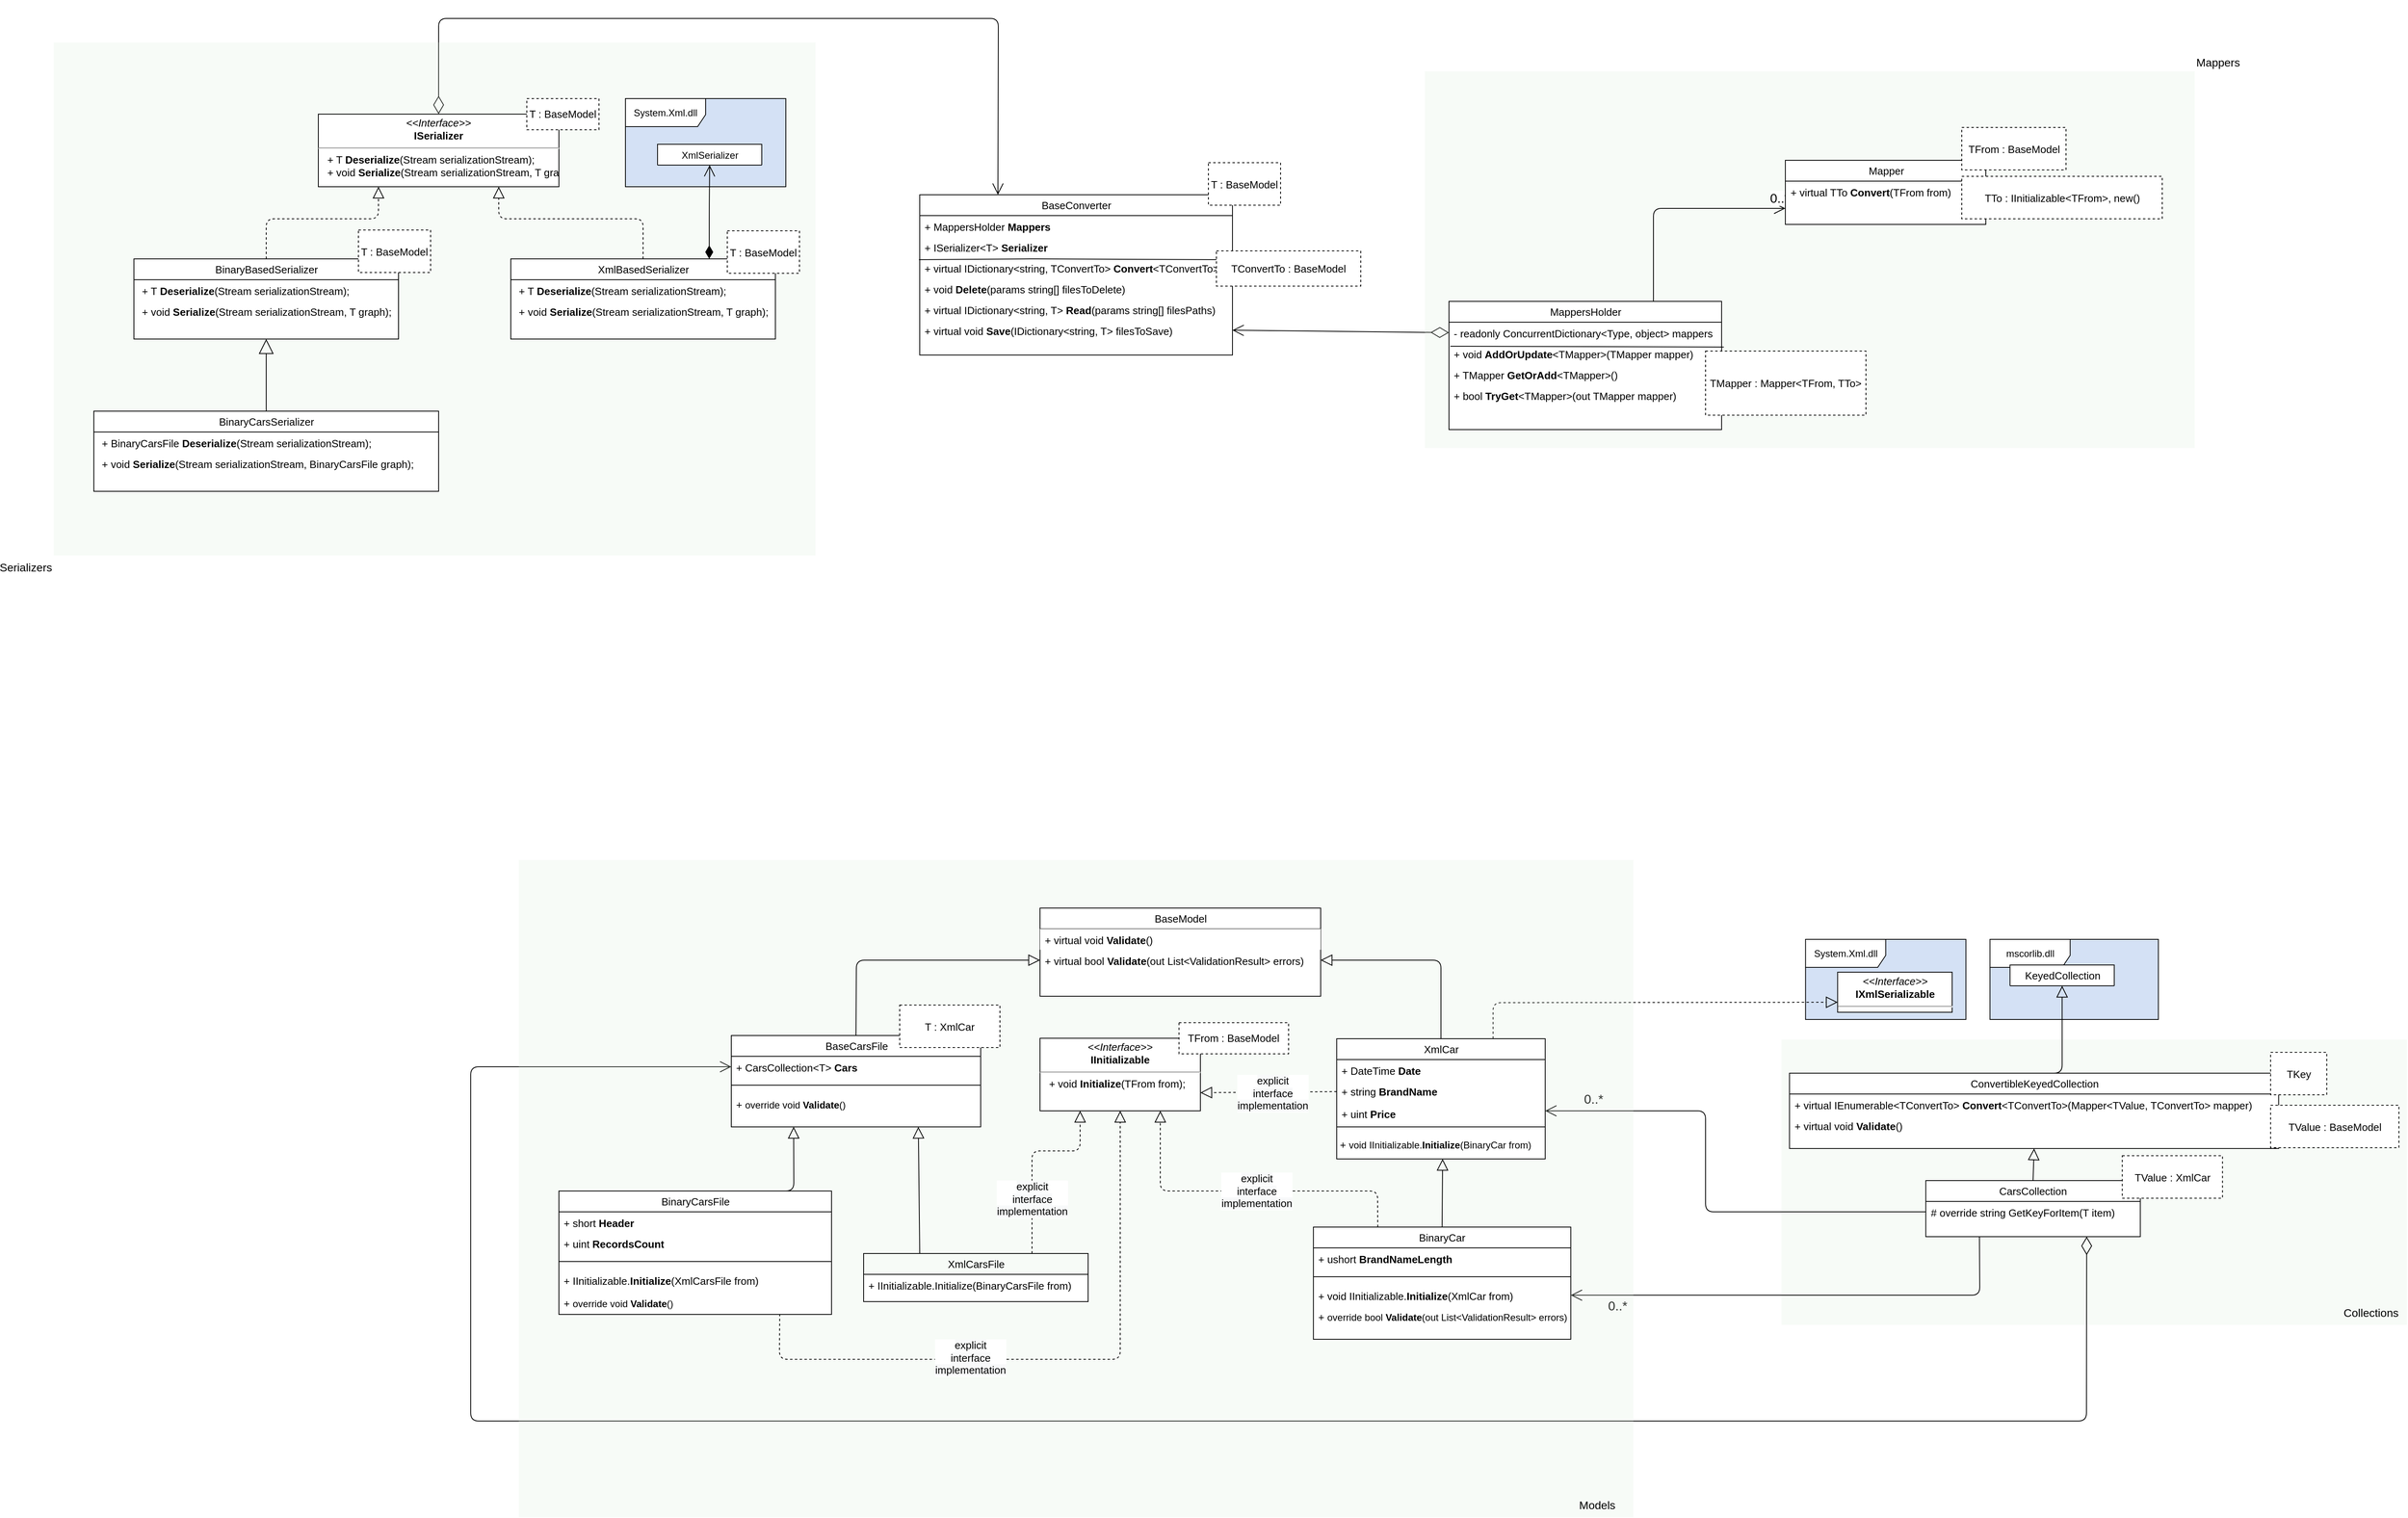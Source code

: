<mxfile version="12.8.5" type="device"><diagram name="Page-1" id="c4acf3e9-155e-7222-9cf6-157b1a14988f"><mxGraphModel dx="5137" dy="3025" grid="1" gridSize="10" guides="1" tooltips="1" connect="1" arrows="1" fold="1" page="1" pageScale="1" pageWidth="850" pageHeight="1100" background="#ffffff" math="0" shadow="0"><root><mxCell id="0"/><mxCell id="1" parent="0"/><mxCell id="DYs9RINYyq7kDYiRWBmN-145" value="Collections" style="shape=umlFrame;whiteSpace=wrap;html=1;labelBackgroundColor=none;strokeWidth=1;fillColor=none;fontSize=14;swimlaneFillColor=#D5E8D4;shadow=0;comic=0;fillOpacity=20;width=90;height=30;direction=west;strokeColor=none;" vertex="1" parent="1"><mxGeometry x="704.68" y="454" width="780" height="356" as="geometry"/></mxCell><mxCell id="DYs9RINYyq7kDYiRWBmN-4" value="" style="endArrow=open;endFill=1;endSize=12;html=1;fontSize=13;exitX=0.5;exitY=0;exitDx=0;exitDy=0;entryX=0.25;entryY=0;entryDx=0;entryDy=0;startArrow=diamondThin;startFill=0;startSize=20;targetPerimeterSpacing=0;" edge="1" parent="1" source="Gl0jB0C61ED9xTDrsrTI-14" target="Gl0jB0C61ED9xTDrsrTI-5"><mxGeometry width="160" relative="1" as="geometry"><mxPoint x="-740" y="270" as="sourcePoint"/><mxPoint x="-440" y="122" as="targetPoint"/><Array as="points"><mxPoint x="-970" y="-820"/><mxPoint x="-272" y="-820"/><mxPoint x="-272" y="-800"/></Array></mxGeometry></mxCell><mxCell id="DYs9RINYyq7kDYiRWBmN-51" value="" style="endArrow=open;endFill=1;endSize=12;html=1;fontSize=13;entryX=1;entryY=0.5;entryDx=0;entryDy=0;startArrow=diamondThin;startFill=0;startSize=20;targetPerimeterSpacing=0;exitX=0;exitY=0.5;exitDx=0;exitDy=0;" edge="1" parent="1" source="DYs9RINYyq7kDYiRWBmN-35" target="Gl0jB0C61ED9xTDrsrTI-26"><mxGeometry width="160" relative="1" as="geometry"><mxPoint x="-590" y="-120" as="sourcePoint"/><mxPoint x="-330" y="106" as="targetPoint"/><Array as="points"/></mxGeometry></mxCell><mxCell id="DYs9RINYyq7kDYiRWBmN-84" value="" style="group" vertex="1" connectable="0" parent="1"><mxGeometry x="974.68" y="470" width="500" height="136" as="geometry"/></mxCell><mxCell id="DYs9RINYyq7kDYiRWBmN-82" value="" style="group" vertex="1" connectable="0" parent="DYs9RINYyq7kDYiRWBmN-84"><mxGeometry width="500" height="136" as="geometry"/></mxCell><mxCell id="DYs9RINYyq7kDYiRWBmN-71" value="ConvertibleKeyedCollection" style="swimlane;html=1;fontStyle=0;childLayout=stackLayout;horizontal=1;startSize=26;fillColor=#ffffff;horizontalStack=0;resizeParent=1;resizeLast=0;collapsible=1;marginBottom=0;swimlaneFillColor=#ffffff;rounded=0;shadow=0;comic=0;labelBackgroundColor=none;strokeWidth=1;fontFamily=Helvetica;fontSize=13;align=center;" vertex="1" parent="DYs9RINYyq7kDYiRWBmN-82"><mxGeometry x="-260" y="26" width="610" height="94" as="geometry"/></mxCell><mxCell id="DYs9RINYyq7kDYiRWBmN-72" value="+&amp;nbsp;virtual IEnumerable&amp;lt;TConvertTo&amp;gt; &lt;b&gt;Convert&lt;/b&gt;&amp;lt;TConvertTo&amp;gt;(Mapper&amp;lt;TValue, TConvertTo&amp;gt; mapper)" style="text;html=1;strokeColor=none;fillColor=none;align=left;verticalAlign=top;spacingLeft=4;spacingRight=4;whiteSpace=wrap;overflow=hidden;rotatable=0;points=[[0,0.5],[1,0.5]];portConstraint=eastwest;fontFamily=Helvetica;fontSize=13;" vertex="1" parent="DYs9RINYyq7kDYiRWBmN-71"><mxGeometry y="26" width="610" height="26" as="geometry"/></mxCell><mxCell id="DYs9RINYyq7kDYiRWBmN-73" value="+ virtual void&amp;nbsp;&lt;b style=&quot;font-size: 13px&quot;&gt;Validate&lt;/b&gt;()" style="text;html=1;strokeColor=none;fillColor=none;align=left;verticalAlign=top;spacingLeft=4;spacingRight=4;whiteSpace=wrap;overflow=hidden;rotatable=0;points=[[0,0.5],[1,0.5]];portConstraint=eastwest;fontFamily=Helvetica;fontSize=13;" vertex="1" parent="DYs9RINYyq7kDYiRWBmN-71"><mxGeometry y="52" width="610" height="26" as="geometry"/></mxCell><mxCell id="DYs9RINYyq7kDYiRWBmN-74" value="TValue : BaseModel" style="rounded=0;whiteSpace=wrap;html=1;dashed=1;fontSize=13;" vertex="1" parent="DYs9RINYyq7kDYiRWBmN-82"><mxGeometry x="340" y="66" width="160" height="53" as="geometry"/></mxCell><mxCell id="DYs9RINYyq7kDYiRWBmN-75" value="TKey" style="rounded=0;whiteSpace=wrap;html=1;dashed=1;fontSize=13;" vertex="1" parent="DYs9RINYyq7kDYiRWBmN-82"><mxGeometry x="340" width="70" height="53" as="geometry"/></mxCell><mxCell id="DYs9RINYyq7kDYiRWBmN-90" value="" style="endArrow=block;endFill=0;endSize=12;html=1;fontSize=13;exitX=0.5;exitY=0;exitDx=0;exitDy=0;entryX=0.5;entryY=1;entryDx=0;entryDy=0;" edge="1" parent="1" source="DYs9RINYyq7kDYiRWBmN-86" target="DYs9RINYyq7kDYiRWBmN-71"><mxGeometry width="160" relative="1" as="geometry"><mxPoint x="374.68" y="798" as="sourcePoint"/><mxPoint x="714.68" y="610" as="targetPoint"/></mxGeometry></mxCell><mxCell id="DYs9RINYyq7kDYiRWBmN-137" value="" style="endArrow=open;endFill=1;endSize=12;fontSize=12;exitX=0.25;exitY=1;exitDx=0;exitDy=0;entryX=1;entryY=0.5;entryDx=0;entryDy=0;html=1;" edge="1" parent="1" source="DYs9RINYyq7kDYiRWBmN-86" target="DYs9RINYyq7kDYiRWBmN-131"><mxGeometry width="160" relative="1" as="geometry"><mxPoint x="1115" y="880" as="sourcePoint"/><mxPoint x="830" y="996" as="targetPoint"/><Array as="points"><mxPoint x="952" y="773"/></Array></mxGeometry></mxCell><mxCell id="DYs9RINYyq7kDYiRWBmN-138" value="&lt;font style=&quot;font-size: 16px&quot;&gt;0..*&lt;/font&gt;" style="text;html=1;align=center;verticalAlign=middle;resizable=0;points=[];labelBackgroundColor=#ffffff;fontSize=12;" vertex="1" connectable="0" parent="DYs9RINYyq7kDYiRWBmN-137"><mxGeometry x="0.304" y="3" relative="1" as="geometry"><mxPoint x="-145" y="10" as="offset"/></mxGeometry></mxCell><mxCell id="DYs9RINYyq7kDYiRWBmN-139" value="" style="group;fillColor=none;" vertex="1" connectable="0" parent="1"><mxGeometry x="884.68" y="599" width="370" height="103" as="geometry"/></mxCell><mxCell id="DYs9RINYyq7kDYiRWBmN-91" value="" style="group" vertex="1" connectable="0" parent="DYs9RINYyq7kDYiRWBmN-139"><mxGeometry width="370" height="103" as="geometry"/></mxCell><mxCell id="DYs9RINYyq7kDYiRWBmN-86" value="&lt;font style=&quot;font-size: 13px&quot;&gt;CarsCollection&lt;/font&gt;" style="swimlane;html=1;fontStyle=0;childLayout=stackLayout;horizontal=1;startSize=26;fillColor=#ffffff;horizontalStack=0;resizeParent=1;resizeLast=0;collapsible=1;marginBottom=0;swimlaneFillColor=#ffffff;rounded=0;shadow=0;comic=0;labelBackgroundColor=none;strokeWidth=1;fontFamily=Helvetica;fontSize=13;align=center;" vertex="1" parent="DYs9RINYyq7kDYiRWBmN-91"><mxGeometry y="31" width="267.5" height="70" as="geometry"/></mxCell><mxCell id="DYs9RINYyq7kDYiRWBmN-87" value="# override string GetKeyForItem(T item)" style="text;html=1;strokeColor=none;fillColor=none;align=left;verticalAlign=top;spacingLeft=4;spacingRight=4;whiteSpace=wrap;overflow=hidden;rotatable=0;points=[[0,0.5],[1,0.5]];portConstraint=eastwest;fontFamily=Helvetica;fontSize=13;" vertex="1" parent="DYs9RINYyq7kDYiRWBmN-86"><mxGeometry y="26" width="267.5" height="26" as="geometry"/></mxCell><mxCell id="DYs9RINYyq7kDYiRWBmN-89" value="TValue : XmlCar" style="rounded=0;whiteSpace=wrap;html=1;dashed=1;fontSize=13;" vertex="1" parent="DYs9RINYyq7kDYiRWBmN-91"><mxGeometry x="245" width="125" height="53" as="geometry"/></mxCell><mxCell id="DYs9RINYyq7kDYiRWBmN-143" value="" style="endArrow=open;endFill=1;endSize=12;fontSize=12;exitX=0;exitY=0.5;exitDx=0;exitDy=0;entryX=1;entryY=0.5;entryDx=0;entryDy=0;html=1;" edge="1" parent="1" source="DYs9RINYyq7kDYiRWBmN-87" target="DYs9RINYyq7kDYiRWBmN-118"><mxGeometry width="160" relative="1" as="geometry"><mxPoint x="914.935" y="636" as="sourcePoint"/><mxPoint x="640.0" y="671" as="targetPoint"/><Array as="points"><mxPoint x="610" y="669"/><mxPoint x="610" y="543"/></Array></mxGeometry></mxCell><mxCell id="DYs9RINYyq7kDYiRWBmN-144" value="&lt;font style=&quot;font-size: 16px&quot;&gt;0..*&lt;/font&gt;" style="text;html=1;align=center;verticalAlign=middle;resizable=0;points=[];labelBackgroundColor=#ffffff;fontSize=12;" vertex="1" connectable="0" parent="DYs9RINYyq7kDYiRWBmN-143"><mxGeometry x="0.304" y="3" relative="1" as="geometry"><mxPoint x="-137" y="-24.01" as="offset"/></mxGeometry></mxCell><mxCell id="DYs9RINYyq7kDYiRWBmN-101" value="" style="group" vertex="1" connectable="0" parent="1"><mxGeometry x="734.68" y="319" width="200" height="110" as="geometry"/></mxCell><mxCell id="DYs9RINYyq7kDYiRWBmN-96" value="System.Xml.dll" style="shape=umlFrame;whiteSpace=wrap;html=1;fontSize=12;width=100;height=35;labelBackgroundColor=#ffffff;swimlaneFillColor=#D4E1F5;" vertex="1" parent="DYs9RINYyq7kDYiRWBmN-101"><mxGeometry y="10" width="200" height="100" as="geometry"/></mxCell><mxCell id="DYs9RINYyq7kDYiRWBmN-98" value="&lt;p style=&quot;margin: 4px 0px 0px ; text-align: center&quot;&gt;&lt;i style=&quot;font-size: 13px&quot;&gt;&amp;lt;&amp;lt;Interface&amp;gt;&amp;gt;&lt;/i&gt;&lt;br style=&quot;font-size: 13px&quot;&gt;&lt;b&gt;IXmlSerializable&lt;/b&gt;&lt;br&gt;&lt;/p&gt;&lt;hr style=&quot;font-size: 13px&quot;&gt;&lt;p style=&quot;margin: 0px 0px 0px 4px ; font-size: 13px&quot;&gt;&lt;/p&gt;&lt;p style=&quot;margin: 0px 0px 0px 4px&quot;&gt;&amp;nbsp;&amp;nbsp;&lt;/p&gt;" style="verticalAlign=top;align=left;overflow=fill;fontSize=13;fontFamily=Helvetica;html=1;rounded=0;shadow=0;comic=0;labelBackgroundColor=none;strokeWidth=1" vertex="1" parent="DYs9RINYyq7kDYiRWBmN-101"><mxGeometry x="39.995" y="51" width="142.857" height="50" as="geometry"/></mxCell><mxCell id="DYs9RINYyq7kDYiRWBmN-79" value="mscorlib.dll" style="shape=umlFrame;whiteSpace=wrap;html=1;fontSize=12;width=100;height=35;labelBackgroundColor=#ffffff;swimlaneFillColor=#D4E1F5;" vertex="1" parent="1"><mxGeometry x="964.68" y="329" width="210" height="100" as="geometry"/></mxCell><mxCell id="DYs9RINYyq7kDYiRWBmN-102" value="" style="endArrow=block;dashed=1;endFill=0;endSize=12;html=1;fontSize=13;exitX=0.75;exitY=0;exitDx=0;exitDy=0;entryX=0;entryY=0.75;entryDx=0;entryDy=0;" edge="1" parent="1" source="DYs9RINYyq7kDYiRWBmN-93" target="DYs9RINYyq7kDYiRWBmN-98"><mxGeometry width="160" relative="1" as="geometry"><mxPoint x="852.5" y="730.5" as="sourcePoint"/><mxPoint x="910" y="560" as="targetPoint"/><Array as="points"><mxPoint x="345" y="408"/></Array></mxGeometry></mxCell><mxCell id="DYs9RINYyq7kDYiRWBmN-80" value="" style="endArrow=block;endFill=0;endSize=12;html=1;fontSize=13;entryX=0.5;entryY=1;entryDx=0;entryDy=0;exitX=0.25;exitY=0;exitDx=0;exitDy=0;" edge="1" parent="1" source="DYs9RINYyq7kDYiRWBmN-71" target="DYs9RINYyq7kDYiRWBmN-76"><mxGeometry width="160" relative="1" as="geometry"><mxPoint x="1094.68" y="560" as="sourcePoint"/><mxPoint x="1374.68" y="550" as="targetPoint"/><Array as="points"><mxPoint x="1054.68" y="496"/></Array></mxGeometry></mxCell><mxCell id="DYs9RINYyq7kDYiRWBmN-168" value="" style="group" vertex="1" connectable="0" parent="1"><mxGeometry x="-1450" y="-790" width="950" height="680" as="geometry"/></mxCell><mxCell id="DYs9RINYyq7kDYiRWBmN-161" value="Serializers" style="shape=umlFrame;whiteSpace=wrap;html=1;labelBackgroundColor=none;strokeWidth=1;fillColor=none;fontSize=14;swimlaneFillColor=#D5E8D4;shadow=0;comic=0;fillOpacity=20;width=90;height=30;direction=west;strokeColor=none;labelPosition=left;verticalLabelPosition=bottom;align=right;verticalAlign=top;horizontal=1;" vertex="1" parent="DYs9RINYyq7kDYiRWBmN-168"><mxGeometry width="950" height="640" as="geometry"/></mxCell><mxCell id="Gl0jB0C61ED9xTDrsrTI-20" value="" style="group;fontSize=13;" parent="DYs9RINYyq7kDYiRWBmN-168" vertex="1" connectable="0"><mxGeometry x="330" y="70" width="600" height="610" as="geometry"/></mxCell><mxCell id="Gl0jB0C61ED9xTDrsrTI-14" value="&lt;p style=&quot;margin: 4px 0px 0px; text-align: center; font-size: 13px;&quot;&gt;&lt;i style=&quot;font-size: 13px;&quot;&gt;&amp;lt;&amp;lt;Interface&amp;gt;&amp;gt;&lt;/i&gt;&lt;br style=&quot;font-size: 13px;&quot;&gt;&lt;b style=&quot;font-size: 13px;&quot;&gt;ISerializer&lt;/b&gt;&lt;/p&gt;&lt;hr style=&quot;font-size: 13px;&quot;&gt;&lt;p style=&quot;margin: 0px 0px 0px 4px; font-size: 13px;&quot;&gt;&lt;/p&gt;&lt;p style=&quot;margin: 0px 0px 0px 4px; font-size: 13px;&quot;&gt;&amp;nbsp; + T &lt;b style=&quot;font-size: 13px;&quot;&gt;Deserialize&lt;/b&gt;(Stream serializationStream);&amp;nbsp; &amp;nbsp; &amp;nbsp; &amp;nbsp;&lt;/p&gt;&lt;p style=&quot;margin: 0px 0px 0px 4px; font-size: 13px;&quot;&gt;&amp;nbsp; + void &lt;b style=&quot;font-size: 13px;&quot;&gt;Serialize&lt;/b&gt;(Stream serializationStream, T graph);&lt;/p&gt;&lt;div style=&quot;font-size: 13px;&quot;&gt;&lt;br style=&quot;font-size: 13px;&quot;&gt;&lt;/div&gt;" style="verticalAlign=top;align=left;overflow=fill;fontSize=13;fontFamily=Helvetica;html=1;rounded=0;shadow=0;comic=0;labelBackgroundColor=none;strokeWidth=1" parent="Gl0jB0C61ED9xTDrsrTI-20" vertex="1"><mxGeometry y="19.411" width="300" height="90.589" as="geometry"/></mxCell><mxCell id="Gl0jB0C61ED9xTDrsrTI-19" value="T : BaseModel" style="rounded=0;whiteSpace=wrap;html=1;dashed=1;fontSize=13;" parent="Gl0jB0C61ED9xTDrsrTI-20" vertex="1"><mxGeometry x="260" width="90" height="38.867" as="geometry"/></mxCell><mxCell id="DYs9RINYyq7kDYiRWBmN-25" value="" style="endArrow=block;dashed=1;endFill=0;endSize=12;html=1;fontSize=13;exitX=0.5;exitY=0;exitDx=0;exitDy=0;" edge="1" parent="DYs9RINYyq7kDYiRWBmN-168" source="DYs9RINYyq7kDYiRWBmN-5"><mxGeometry width="160" relative="1" as="geometry"><mxPoint x="850" y="240" as="sourcePoint"/><mxPoint x="405" y="180" as="targetPoint"/><Array as="points"><mxPoint x="265" y="220"/><mxPoint x="405" y="220"/></Array></mxGeometry></mxCell><mxCell id="DYs9RINYyq7kDYiRWBmN-26" value="" style="endArrow=block;dashed=1;endFill=0;endSize=12;html=1;fontSize=13;exitX=0.5;exitY=0;exitDx=0;exitDy=0;entryX=0.75;entryY=1;entryDx=0;entryDy=0;" edge="1" parent="DYs9RINYyq7kDYiRWBmN-168" source="DYs9RINYyq7kDYiRWBmN-19" target="Gl0jB0C61ED9xTDrsrTI-14"><mxGeometry width="160" relative="1" as="geometry"><mxPoint x="850" y="240" as="sourcePoint"/><mxPoint x="1010" y="240" as="targetPoint"/><Array as="points"><mxPoint x="735" y="220"/><mxPoint x="555" y="220"/></Array></mxGeometry></mxCell><mxCell id="DYs9RINYyq7kDYiRWBmN-31" value="" style="group" vertex="1" connectable="0" parent="DYs9RINYyq7kDYiRWBmN-168"><mxGeometry x="100" y="234" width="370" height="136" as="geometry"/></mxCell><mxCell id="DYs9RINYyq7kDYiRWBmN-5" value="BinaryBasedSerializer" style="swimlane;html=1;fontStyle=0;childLayout=stackLayout;horizontal=1;startSize=26;fillColor=#ffffff;horizontalStack=0;resizeParent=1;resizeLast=0;collapsible=1;marginBottom=0;swimlaneFillColor=#ffffff;rounded=0;shadow=0;comic=0;labelBackgroundColor=none;strokeWidth=1;fontFamily=Helvetica;fontSize=13;align=center;" vertex="1" parent="DYs9RINYyq7kDYiRWBmN-31"><mxGeometry y="36" width="330" height="100" as="geometry"/></mxCell><mxCell id="DYs9RINYyq7kDYiRWBmN-17" value="&lt;p style=&quot;white-space: nowrap ; margin: 0px 0px 0px 4px&quot;&gt;+ T&amp;nbsp;&lt;b&gt;Deserialize&lt;/b&gt;(Stream serializationStream);&amp;nbsp; &amp;nbsp; &amp;nbsp; &amp;nbsp;&lt;/p&gt;&lt;div&gt;&lt;br&gt;&lt;/div&gt;" style="text;html=1;strokeColor=none;fillColor=none;align=left;verticalAlign=top;spacingLeft=4;spacingRight=4;whiteSpace=wrap;overflow=hidden;rotatable=0;points=[[0,0.5],[1,0.5]];portConstraint=eastwest;fontSize=13;" vertex="1" parent="DYs9RINYyq7kDYiRWBmN-5"><mxGeometry y="26" width="330" height="26" as="geometry"/></mxCell><mxCell id="DYs9RINYyq7kDYiRWBmN-18" value="&lt;p style=&quot;margin: 0px 0px 0px 4px&quot;&gt;+ void&amp;nbsp;&lt;b&gt;Serialize&lt;/b&gt;(Stream serializationStream, T graph);&lt;/p&gt;&lt;div&gt;&lt;br style=&quot;white-space: nowrap&quot;&gt;&lt;/div&gt;" style="text;html=1;strokeColor=none;fillColor=none;align=left;verticalAlign=top;spacingLeft=4;spacingRight=4;whiteSpace=wrap;overflow=hidden;rotatable=0;points=[[0,0.5],[1,0.5]];portConstraint=eastwest;fontSize=13;" vertex="1" parent="DYs9RINYyq7kDYiRWBmN-5"><mxGeometry y="52" width="330" height="26" as="geometry"/></mxCell><mxCell id="DYs9RINYyq7kDYiRWBmN-30" value="T : BaseModel" style="rounded=0;whiteSpace=wrap;html=1;dashed=1;fontSize=13;" vertex="1" parent="DYs9RINYyq7kDYiRWBmN-31"><mxGeometry x="280" width="90" height="53" as="geometry"/></mxCell><mxCell id="DYs9RINYyq7kDYiRWBmN-33" value="" style="group" vertex="1" connectable="0" parent="DYs9RINYyq7kDYiRWBmN-168"><mxGeometry x="570" y="235" width="360" height="135" as="geometry"/></mxCell><mxCell id="DYs9RINYyq7kDYiRWBmN-19" value="XmlBasedSerializer" style="swimlane;html=1;fontStyle=0;childLayout=stackLayout;horizontal=1;startSize=26;fillColor=#ffffff;horizontalStack=0;resizeParent=1;resizeLast=0;collapsible=1;marginBottom=0;swimlaneFillColor=#ffffff;rounded=0;shadow=0;comic=0;labelBackgroundColor=none;strokeWidth=1;fontFamily=Helvetica;fontSize=13;align=center;" vertex="1" parent="DYs9RINYyq7kDYiRWBmN-33"><mxGeometry y="35" width="330" height="100" as="geometry"/></mxCell><mxCell id="DYs9RINYyq7kDYiRWBmN-20" value="&lt;p style=&quot;white-space: nowrap ; margin: 0px 0px 0px 4px&quot;&gt;+ T&amp;nbsp;&lt;b&gt;Deserialize&lt;/b&gt;(Stream serializationStream);&amp;nbsp; &amp;nbsp; &amp;nbsp; &amp;nbsp;&lt;/p&gt;&lt;div&gt;&lt;br&gt;&lt;/div&gt;" style="text;html=1;strokeColor=none;fillColor=none;align=left;verticalAlign=top;spacingLeft=4;spacingRight=4;whiteSpace=wrap;overflow=hidden;rotatable=0;points=[[0,0.5],[1,0.5]];portConstraint=eastwest;fontSize=13;" vertex="1" parent="DYs9RINYyq7kDYiRWBmN-19"><mxGeometry y="26" width="330" height="26" as="geometry"/></mxCell><mxCell id="DYs9RINYyq7kDYiRWBmN-21" value="&lt;p style=&quot;margin: 0px 0px 0px 4px&quot;&gt;+ void&amp;nbsp;&lt;b&gt;Serialize&lt;/b&gt;(Stream serializationStream, T graph);&lt;/p&gt;&lt;div&gt;&lt;br style=&quot;white-space: nowrap&quot;&gt;&lt;/div&gt;" style="text;html=1;strokeColor=none;fillColor=none;align=left;verticalAlign=top;spacingLeft=4;spacingRight=4;whiteSpace=wrap;overflow=hidden;rotatable=0;points=[[0,0.5],[1,0.5]];portConstraint=eastwest;fontSize=13;" vertex="1" parent="DYs9RINYyq7kDYiRWBmN-19"><mxGeometry y="52" width="330" height="26" as="geometry"/></mxCell><mxCell id="DYs9RINYyq7kDYiRWBmN-32" value="T : BaseModel" style="rounded=0;whiteSpace=wrap;html=1;dashed=1;fontSize=13;" vertex="1" parent="DYs9RINYyq7kDYiRWBmN-33"><mxGeometry x="270" width="90" height="53" as="geometry"/></mxCell><mxCell id="DYs9RINYyq7kDYiRWBmN-110" value="" style="group" vertex="1" connectable="0" parent="DYs9RINYyq7kDYiRWBmN-168"><mxGeometry x="713" y="70" width="200" height="110" as="geometry"/></mxCell><mxCell id="DYs9RINYyq7kDYiRWBmN-109" value="" style="group" vertex="1" connectable="0" parent="DYs9RINYyq7kDYiRWBmN-110"><mxGeometry width="200" height="110" as="geometry"/></mxCell><mxCell id="DYs9RINYyq7kDYiRWBmN-103" value="" style="group" vertex="1" connectable="0" parent="DYs9RINYyq7kDYiRWBmN-109"><mxGeometry width="200" height="110" as="geometry"/></mxCell><mxCell id="DYs9RINYyq7kDYiRWBmN-104" value="System.Xml.dll" style="shape=umlFrame;whiteSpace=wrap;html=1;fontSize=12;width=100;height=35;labelBackgroundColor=#ffffff;swimlaneFillColor=#D4E1F5;" vertex="1" parent="DYs9RINYyq7kDYiRWBmN-103"><mxGeometry width="200" height="110" as="geometry"/></mxCell><mxCell id="DYs9RINYyq7kDYiRWBmN-107" value="&lt;span style=&quot;font-size: 12px ; text-align: left&quot;&gt;XmlSerializer&lt;/span&gt;" style="swimlane;html=1;fontStyle=0;childLayout=stackLayout;horizontal=1;startSize=26;fillColor=#ffffff;horizontalStack=0;resizeParent=1;resizeLast=0;collapsible=1;marginBottom=0;swimlaneFillColor=#ffffff;rounded=0;shadow=0;comic=0;labelBackgroundColor=none;strokeWidth=1;fontFamily=Helvetica;fontSize=13;align=center;" vertex="1" collapsed="1" parent="DYs9RINYyq7kDYiRWBmN-103"><mxGeometry x="40" y="57" width="130" height="26" as="geometry"><mxRectangle x="1455" y="382" width="220" height="65" as="alternateBounds"/></mxGeometry></mxCell><mxCell id="DYs9RINYyq7kDYiRWBmN-108" value="" style="endArrow=open;html=1;endSize=12;startArrow=diamondThin;startSize=14;startFill=1;edgeStyle=orthogonalEdgeStyle;align=left;verticalAlign=bottom;fontSize=12;entryX=0.5;entryY=1;entryDx=0;entryDy=0;exitX=0.75;exitY=0;exitDx=0;exitDy=0;" edge="1" parent="DYs9RINYyq7kDYiRWBmN-168" source="DYs9RINYyq7kDYiRWBmN-19" target="DYs9RINYyq7kDYiRWBmN-107"><mxGeometry x="-0.144" y="-33" relative="1" as="geometry"><mxPoint x="780" y="240" as="sourcePoint"/><mxPoint x="1230" y="440" as="targetPoint"/><mxPoint x="1" as="offset"/></mxGeometry></mxCell><mxCell id="DYs9RINYyq7kDYiRWBmN-22" value="BinaryCarsSerializer" style="swimlane;html=1;fontStyle=0;childLayout=stackLayout;horizontal=1;startSize=26;fillColor=#ffffff;horizontalStack=0;resizeParent=1;resizeLast=0;collapsible=1;marginBottom=0;swimlaneFillColor=#ffffff;rounded=0;shadow=0;comic=0;labelBackgroundColor=none;strokeWidth=1;fontFamily=Helvetica;fontSize=13;align=center;" vertex="1" parent="DYs9RINYyq7kDYiRWBmN-168"><mxGeometry x="50" y="460" width="430" height="100" as="geometry"/></mxCell><mxCell id="DYs9RINYyq7kDYiRWBmN-23" value="&lt;p style=&quot;white-space: nowrap ; margin: 0px 0px 0px 4px&quot;&gt;+ BinaryCarsFile&amp;nbsp;&lt;b&gt;Deserialize&lt;/b&gt;(Stream serializationStream);&amp;nbsp; &amp;nbsp; &amp;nbsp; &amp;nbsp;&lt;/p&gt;&lt;div&gt;&lt;br&gt;&lt;/div&gt;" style="text;html=1;strokeColor=none;fillColor=none;align=left;verticalAlign=top;spacingLeft=4;spacingRight=4;whiteSpace=wrap;overflow=hidden;rotatable=0;points=[[0,0.5],[1,0.5]];portConstraint=eastwest;fontSize=13;" vertex="1" parent="DYs9RINYyq7kDYiRWBmN-22"><mxGeometry y="26" width="430" height="26" as="geometry"/></mxCell><mxCell id="DYs9RINYyq7kDYiRWBmN-24" value="&lt;p style=&quot;margin: 0px 0px 0px 4px&quot;&gt;+ void&amp;nbsp;&lt;b&gt;Serialize&lt;/b&gt;(Stream serializationStream, BinaryCarsFile graph);&lt;/p&gt;&lt;div&gt;&lt;br style=&quot;white-space: nowrap&quot;&gt;&lt;/div&gt;" style="text;html=1;strokeColor=none;fillColor=none;align=left;verticalAlign=top;spacingLeft=4;spacingRight=4;whiteSpace=wrap;overflow=hidden;rotatable=0;points=[[0,0.5],[1,0.5]];portConstraint=eastwest;fontSize=13;" vertex="1" parent="DYs9RINYyq7kDYiRWBmN-22"><mxGeometry y="52" width="430" height="26" as="geometry"/></mxCell><mxCell id="DYs9RINYyq7kDYiRWBmN-29" value="Extends" style="endArrow=block;endSize=16;endFill=0;fontSize=12;html=1;textOpacity=0;spacing=0;entryX=0.5;entryY=1;entryDx=0;entryDy=0;exitX=0.5;exitY=0;exitDx=0;exitDy=0;" edge="1" parent="DYs9RINYyq7kDYiRWBmN-168" source="DYs9RINYyq7kDYiRWBmN-22" target="DYs9RINYyq7kDYiRWBmN-5"><mxGeometry width="160" relative="1" as="geometry"><mxPoint x="850" y="240" as="sourcePoint"/><mxPoint x="1010" y="240" as="targetPoint"/></mxGeometry></mxCell><mxCell id="DYs9RINYyq7kDYiRWBmN-183" value="" style="endArrow=open;endFill=1;endSize=12;html=1;fontSize=13;startArrow=diamondThin;startFill=0;startSize=20;targetPerimeterSpacing=0;exitX=0.75;exitY=1;exitDx=0;exitDy=0;entryX=0;entryY=0.5;entryDx=0;entryDy=0;" edge="1" parent="1" source="DYs9RINYyq7kDYiRWBmN-86" target="DYs9RINYyq7kDYiRWBmN-148"><mxGeometry width="160" relative="1" as="geometry"><mxPoint x="1300" y="920" as="sourcePoint"/><mxPoint x="-315" y="475" as="targetPoint"/><Array as="points"><mxPoint x="1085" y="930"/><mxPoint x="-930" y="930"/><mxPoint x="-930" y="488"/></Array></mxGeometry></mxCell><mxCell id="DYs9RINYyq7kDYiRWBmN-184" value="" style="group" vertex="1" connectable="0" parent="1"><mxGeometry x="-370" y="-640" width="550" height="240" as="geometry"/></mxCell><mxCell id="Gl0jB0C61ED9xTDrsrTI-33" value="" style="group;fontSize=13;" parent="DYs9RINYyq7kDYiRWBmN-184" vertex="1" connectable="0"><mxGeometry width="550" height="240" as="geometry"/></mxCell><mxCell id="Gl0jB0C61ED9xTDrsrTI-32" value="" style="group;fontSize=13;" parent="Gl0jB0C61ED9xTDrsrTI-33" vertex="1" connectable="0"><mxGeometry width="550" height="240" as="geometry"/></mxCell><mxCell id="Gl0jB0C61ED9xTDrsrTI-5" value="BaseConverter&lt;br style=&quot;font-size: 13px;&quot;&gt;" style="swimlane;html=1;fontStyle=0;childLayout=stackLayout;horizontal=1;startSize=26;fillColor=none;horizontalStack=0;resizeParent=1;resizeLast=0;collapsible=1;marginBottom=0;swimlaneFillColor=#ffffff;rounded=0;shadow=0;comic=0;labelBackgroundColor=none;strokeWidth=1;fontFamily=Helvetica;fontSize=13;align=center;" parent="Gl0jB0C61ED9xTDrsrTI-32" vertex="1"><mxGeometry y="40" width="390" height="200" as="geometry"/></mxCell><mxCell id="Gl0jB0C61ED9xTDrsrTI-6" value="+ MappersHolder&amp;nbsp;&lt;b&gt;Mappers&lt;/b&gt;" style="text;html=1;strokeColor=none;fillColor=none;align=left;verticalAlign=top;spacingLeft=4;spacingRight=4;whiteSpace=wrap;overflow=hidden;rotatable=0;points=[[0,0.5],[1,0.5]];portConstraint=eastwest;fontSize=13;" parent="Gl0jB0C61ED9xTDrsrTI-5" vertex="1"><mxGeometry y="26" width="390" height="26" as="geometry"/></mxCell><mxCell id="Gl0jB0C61ED9xTDrsrTI-7" value="+ ISerializer&amp;lt;T&amp;gt;&amp;nbsp;&lt;b&gt;Serializer&lt;/b&gt;" style="text;html=1;strokeColor=none;fillColor=none;align=left;verticalAlign=top;spacingLeft=4;spacingRight=4;whiteSpace=wrap;overflow=hidden;rotatable=0;points=[[0,0.5],[1,0.5]];portConstraint=eastwest;fontSize=13;" parent="Gl0jB0C61ED9xTDrsrTI-5" vertex="1"><mxGeometry y="52" width="390" height="26" as="geometry"/></mxCell><mxCell id="Gl0jB0C61ED9xTDrsrTI-21" value="" style="endArrow=none;html=1;fontFamily=Helvetica;fontSize=13;entryX=1;entryY=1.115;entryDx=0;entryDy=0;entryPerimeter=0;" parent="Gl0jB0C61ED9xTDrsrTI-5" target="Gl0jB0C61ED9xTDrsrTI-7" edge="1"><mxGeometry width="50" height="50" relative="1" as="geometry"><mxPoint x="-1" y="81" as="sourcePoint"/><mxPoint x="260" y="60" as="targetPoint"/><Array as="points"><mxPoint x="135" y="80"/></Array></mxGeometry></mxCell><mxCell id="Gl0jB0C61ED9xTDrsrTI-23" value="+ virtual IDictionary&amp;lt;string, TConvertTo&amp;gt; &lt;b style=&quot;font-size: 13px;&quot;&gt;Convert&lt;/b&gt;&amp;lt;TConvertTo&amp;gt;" style="text;html=1;strokeColor=none;fillColor=none;align=left;verticalAlign=top;spacingLeft=4;spacingRight=4;whiteSpace=wrap;overflow=hidden;rotatable=0;points=[[0,0.5],[1,0.5]];portConstraint=eastwest;fontSize=13;" parent="Gl0jB0C61ED9xTDrsrTI-5" vertex="1"><mxGeometry y="78" width="390" height="26" as="geometry"/></mxCell><mxCell id="DYs9RINYyq7kDYiRWBmN-2" value="+ void &lt;b style=&quot;font-size: 13px;&quot;&gt;Delete&lt;/b&gt;(params string[] filesToDelete)" style="text;html=1;strokeColor=none;fillColor=none;align=left;verticalAlign=top;spacingLeft=4;spacingRight=4;whiteSpace=wrap;overflow=hidden;rotatable=0;points=[[0,0.5],[1,0.5]];portConstraint=eastwest;fontSize=13;" vertex="1" parent="Gl0jB0C61ED9xTDrsrTI-5"><mxGeometry y="104" width="390" height="26" as="geometry"/></mxCell><mxCell id="Gl0jB0C61ED9xTDrsrTI-25" value="+ virtual IDictionary&amp;lt;string, T&amp;gt; &lt;b style=&quot;font-size: 13px;&quot;&gt;Read&lt;/b&gt;(params string[] filesPaths)" style="text;html=1;strokeColor=none;fillColor=none;align=left;verticalAlign=top;spacingLeft=4;spacingRight=4;whiteSpace=wrap;overflow=hidden;rotatable=0;points=[[0,0.5],[1,0.5]];portConstraint=eastwest;fontSize=13;" parent="Gl0jB0C61ED9xTDrsrTI-5" vertex="1"><mxGeometry y="130" width="390" height="26" as="geometry"/></mxCell><mxCell id="Gl0jB0C61ED9xTDrsrTI-26" value="+ virtual void &lt;b style=&quot;font-size: 13px;&quot;&gt;Save&lt;/b&gt;(IDictionary&amp;lt;string, T&amp;gt; filesToSave)" style="text;html=1;strokeColor=none;fillColor=none;align=left;verticalAlign=top;spacingLeft=4;spacingRight=4;whiteSpace=wrap;overflow=hidden;rotatable=0;points=[[0,0.5],[1,0.5]];portConstraint=eastwest;fontSize=13;" parent="Gl0jB0C61ED9xTDrsrTI-5" vertex="1"><mxGeometry y="156" width="390" height="26" as="geometry"/></mxCell><mxCell id="Gl0jB0C61ED9xTDrsrTI-30" value="&lt;span style=&quot;text-align: left; font-size: 13px;&quot;&gt;TConvertTo&lt;/span&gt;&amp;nbsp;: BaseModel" style="rounded=0;whiteSpace=wrap;html=1;dashed=1;fontSize=13;" parent="Gl0jB0C61ED9xTDrsrTI-32" vertex="1"><mxGeometry x="370" y="110" width="180" height="44" as="geometry"/></mxCell><mxCell id="Gl0jB0C61ED9xTDrsrTI-9" value="T : BaseModel" style="rounded=0;whiteSpace=wrap;html=1;dashed=1;fontSize=13;" parent="Gl0jB0C61ED9xTDrsrTI-32" vertex="1"><mxGeometry x="360" width="90" height="53" as="geometry"/></mxCell><mxCell id="DYs9RINYyq7kDYiRWBmN-186" value="" style="group" vertex="1" connectable="0" parent="1"><mxGeometry x="260" y="-754" width="960" height="470" as="geometry"/></mxCell><mxCell id="DYs9RINYyq7kDYiRWBmN-185" value="Mappers" style="shape=umlFrame;whiteSpace=wrap;html=1;labelBackgroundColor=none;strokeWidth=1;fillColor=none;fontSize=14;swimlaneFillColor=#D5E8D4;shadow=0;comic=0;fillOpacity=20;width=90;height=30;direction=west;strokeColor=none;labelPosition=right;verticalLabelPosition=top;align=left;verticalAlign=bottom;" vertex="1" parent="DYs9RINYyq7kDYiRWBmN-186"><mxGeometry width="960" height="470" as="geometry"/></mxCell><mxCell id="DYs9RINYyq7kDYiRWBmN-55" value="" style="group" vertex="1" connectable="0" parent="DYs9RINYyq7kDYiRWBmN-186"><mxGeometry x="30" y="287" width="520" height="160" as="geometry"/></mxCell><mxCell id="DYs9RINYyq7kDYiRWBmN-34" value="MappersHolder" style="swimlane;html=1;fontStyle=0;childLayout=stackLayout;horizontal=1;startSize=26;fillColor=#ffffff;horizontalStack=0;resizeParent=1;resizeLast=0;collapsible=1;marginBottom=0;swimlaneFillColor=#ffffff;rounded=0;shadow=0;comic=0;labelBackgroundColor=none;strokeWidth=1;fontFamily=Helvetica;fontSize=13;align=center;" vertex="1" parent="DYs9RINYyq7kDYiRWBmN-55"><mxGeometry width="340" height="160" as="geometry"/></mxCell><mxCell id="DYs9RINYyq7kDYiRWBmN-35" value="-&amp;nbsp;readonly ConcurrentDictionary&amp;lt;Type, object&amp;gt; mappers" style="text;html=1;strokeColor=none;fillColor=none;align=left;verticalAlign=top;spacingLeft=4;spacingRight=4;whiteSpace=wrap;overflow=hidden;rotatable=0;points=[[0,0.5],[1,0.5]];portConstraint=eastwest;fontSize=13;" vertex="1" parent="DYs9RINYyq7kDYiRWBmN-34"><mxGeometry y="26" width="340" height="26" as="geometry"/></mxCell><mxCell id="DYs9RINYyq7kDYiRWBmN-48" value="" style="endArrow=none;html=1;fontSize=12;exitX=0.005;exitY=0.154;exitDx=0;exitDy=0;exitPerimeter=0;entryX=1.008;entryY=0.192;entryDx=0;entryDy=0;entryPerimeter=0;" edge="1" parent="DYs9RINYyq7kDYiRWBmN-34" source="DYs9RINYyq7kDYiRWBmN-44" target="DYs9RINYyq7kDYiRWBmN-44"><mxGeometry width="50" height="50" relative="1" as="geometry"><mxPoint x="50" y="78" as="sourcePoint"/><mxPoint x="100" y="28" as="targetPoint"/></mxGeometry></mxCell><mxCell id="DYs9RINYyq7kDYiRWBmN-44" value="+ void &lt;b&gt;AddOrUpdate&lt;/b&gt;&amp;lt;TMapper&amp;gt;(TMapper mapper)" style="text;html=1;strokeColor=none;fillColor=none;align=left;verticalAlign=top;spacingLeft=4;spacingRight=4;whiteSpace=wrap;overflow=hidden;rotatable=0;points=[[0,0.5],[1,0.5]];portConstraint=eastwest;fontSize=13;" vertex="1" parent="DYs9RINYyq7kDYiRWBmN-34"><mxGeometry y="52" width="340" height="26" as="geometry"/></mxCell><mxCell id="DYs9RINYyq7kDYiRWBmN-45" value="+ TMapper &lt;b&gt;GetOrAdd&lt;/b&gt;&amp;lt;TMapper&amp;gt;()" style="text;html=1;strokeColor=none;fillColor=none;align=left;verticalAlign=top;spacingLeft=4;spacingRight=4;whiteSpace=wrap;overflow=hidden;rotatable=0;points=[[0,0.5],[1,0.5]];portConstraint=eastwest;fontSize=13;" vertex="1" parent="DYs9RINYyq7kDYiRWBmN-34"><mxGeometry y="78" width="340" height="26" as="geometry"/></mxCell><mxCell id="DYs9RINYyq7kDYiRWBmN-46" value="+ bool &lt;b&gt;TryGet&lt;/b&gt;&amp;lt;TMapper&amp;gt;(out TMapper mapper)" style="text;html=1;strokeColor=none;fillColor=none;align=left;verticalAlign=top;spacingLeft=4;spacingRight=4;whiteSpace=wrap;overflow=hidden;rotatable=0;points=[[0,0.5],[1,0.5]];portConstraint=eastwest;fontSize=13;" vertex="1" parent="DYs9RINYyq7kDYiRWBmN-34"><mxGeometry y="104" width="340" height="26" as="geometry"/></mxCell><mxCell id="DYs9RINYyq7kDYiRWBmN-49" value="&lt;span style=&quot;text-align: left&quot;&gt;TMapper&lt;/span&gt;&amp;nbsp;: Mapper&amp;lt;TFrom, TTo&amp;gt;" style="rounded=0;whiteSpace=wrap;html=1;dashed=1;fontSize=13;" vertex="1" parent="DYs9RINYyq7kDYiRWBmN-55"><mxGeometry x="320" y="62" width="200" height="80" as="geometry"/></mxCell><mxCell id="DYs9RINYyq7kDYiRWBmN-61" value="" style="endArrow=open;endFill=1;endSize=12;fontSize=12;exitX=0.75;exitY=0;exitDx=0;exitDy=0;entryX=0;entryY=0.75;entryDx=0;entryDy=0;html=1;" edge="1" parent="DYs9RINYyq7kDYiRWBmN-186" source="DYs9RINYyq7kDYiRWBmN-34" target="DYs9RINYyq7kDYiRWBmN-56"><mxGeometry width="160" relative="1" as="geometry"><mxPoint x="220" y="510.41" as="sourcePoint"/><mxPoint x="380" y="510.41" as="targetPoint"/><Array as="points"><mxPoint x="285" y="171"/></Array></mxGeometry></mxCell><mxCell id="DYs9RINYyq7kDYiRWBmN-64" value="&lt;font style=&quot;font-size: 16px&quot;&gt;0..*&lt;/font&gt;" style="text;html=1;align=center;verticalAlign=middle;resizable=0;points=[];labelBackgroundColor=#ffffff;fontSize=12;" vertex="1" connectable="0" parent="DYs9RINYyq7kDYiRWBmN-61"><mxGeometry x="0.304" y="3" relative="1" as="geometry"><mxPoint x="89.82" y="-10.5" as="offset"/></mxGeometry></mxCell><mxCell id="DYs9RINYyq7kDYiRWBmN-56" value="Mapper" style="swimlane;html=1;fontStyle=0;childLayout=stackLayout;horizontal=1;startSize=26;fillColor=#ffffff;horizontalStack=0;resizeParent=1;resizeLast=0;collapsible=1;marginBottom=0;swimlaneFillColor=#ffffff;rounded=0;shadow=0;comic=0;labelBackgroundColor=none;strokeWidth=1;fontFamily=Helvetica;fontSize=13;align=center;verticalAlign=middle;" vertex="1" parent="DYs9RINYyq7kDYiRWBmN-186"><mxGeometry x="449.51" y="111" width="250" height="80" as="geometry"/></mxCell><mxCell id="DYs9RINYyq7kDYiRWBmN-57" value="+ virtual TTo &lt;b&gt;Convert&lt;/b&gt;(TFrom from)" style="text;html=1;strokeColor=none;fillColor=none;align=left;verticalAlign=top;spacingLeft=4;spacingRight=4;whiteSpace=wrap;overflow=hidden;rotatable=0;points=[[0,0.5],[1,0.5]];portConstraint=eastwest;fontFamily=Helvetica;fontSize=13;" vertex="1" parent="DYs9RINYyq7kDYiRWBmN-56"><mxGeometry y="26" width="250" height="26" as="geometry"/></mxCell><mxCell id="DYs9RINYyq7kDYiRWBmN-59" value="TFrom : BaseModel" style="rounded=0;whiteSpace=wrap;html=1;dashed=1;fontSize=13;" vertex="1" parent="DYs9RINYyq7kDYiRWBmN-186"><mxGeometry x="669.51" y="70" width="130" height="53" as="geometry"/></mxCell><mxCell id="DYs9RINYyq7kDYiRWBmN-60" value="TTo : IInitializable&amp;lt;TFrom&amp;gt;,&amp;nbsp;new()" style="rounded=0;whiteSpace=wrap;html=1;dashed=1;fontSize=13;" vertex="1" parent="DYs9RINYyq7kDYiRWBmN-186"><mxGeometry x="669.51" y="131" width="250" height="53" as="geometry"/></mxCell><mxCell id="DYs9RINYyq7kDYiRWBmN-76" value="KeyedCollection" style="swimlane;html=1;fontStyle=0;childLayout=stackLayout;horizontal=1;startSize=26;fillColor=#ffffff;horizontalStack=0;resizeParent=1;resizeLast=0;collapsible=1;marginBottom=0;swimlaneFillColor=#ffffff;rounded=0;shadow=0;comic=0;labelBackgroundColor=none;strokeWidth=1;fontFamily=Helvetica;fontSize=13;align=center;" vertex="1" collapsed="1" parent="1"><mxGeometry x="989.68" y="361" width="130" height="26" as="geometry"><mxRectangle x="1455" y="382" width="220" height="65" as="alternateBounds"/></mxGeometry></mxCell><mxCell id="DYs9RINYyq7kDYiRWBmN-189" value="" style="group" vertex="1" connectable="0" parent="1"><mxGeometry x="-870" y="230" width="1390" height="820" as="geometry"/></mxCell><mxCell id="DYs9RINYyq7kDYiRWBmN-187" value="Models" style="shape=umlFrame;whiteSpace=wrap;html=1;labelBackgroundColor=none;strokeWidth=1;fillColor=none;fontSize=14;swimlaneFillColor=#D5E8D4;shadow=0;comic=0;fillOpacity=20;width=90;height=30;direction=west;strokeColor=none;" vertex="1" parent="DYs9RINYyq7kDYiRWBmN-189"><mxGeometry width="1390" height="820" as="geometry"/></mxCell><mxCell id="DYs9RINYyq7kDYiRWBmN-99" value="" style="group" vertex="1" connectable="0" parent="DYs9RINYyq7kDYiRWBmN-189"><mxGeometry x="650" y="203" width="310" height="110" as="geometry"/></mxCell><mxCell id="DYs9RINYyq7kDYiRWBmN-69" value="" style="group" vertex="1" connectable="0" parent="DYs9RINYyq7kDYiRWBmN-99"><mxGeometry width="310" height="110" as="geometry"/></mxCell><mxCell id="DYs9RINYyq7kDYiRWBmN-65" value="" style="group;fontSize=13;" vertex="1" connectable="0" parent="DYs9RINYyq7kDYiRWBmN-69"><mxGeometry width="310" height="110" as="geometry"/></mxCell><mxCell id="DYs9RINYyq7kDYiRWBmN-66" value="&lt;p style=&quot;margin: 4px 0px 0px ; text-align: center&quot;&gt;&lt;i style=&quot;font-size: 13px&quot;&gt;&amp;lt;&amp;lt;Interface&amp;gt;&amp;gt;&lt;/i&gt;&lt;br style=&quot;font-size: 13px&quot;&gt;&lt;b&gt;IInitializable&lt;/b&gt;&lt;br&gt;&lt;/p&gt;&lt;hr style=&quot;font-size: 13px&quot;&gt;&lt;p style=&quot;margin: 0px 0px 0px 4px ; font-size: 13px&quot;&gt;&lt;/p&gt;&lt;p style=&quot;margin: 0px 0px 0px 4px&quot;&gt;&amp;nbsp; + void &lt;b&gt;Initialize&lt;/b&gt;(TFrom from);&lt;/p&gt;&lt;div style=&quot;font-size: 13px&quot;&gt;&lt;br style=&quot;font-size: 13px&quot;&gt;&lt;/div&gt;" style="verticalAlign=top;align=left;overflow=fill;fontSize=13;fontFamily=Helvetica;html=1;rounded=0;shadow=0;comic=0;labelBackgroundColor=none;strokeWidth=1" vertex="1" parent="DYs9RINYyq7kDYiRWBmN-65"><mxGeometry y="19.411" width="200" height="90.589" as="geometry"/></mxCell><mxCell id="DYs9RINYyq7kDYiRWBmN-67" value="TFrom : BaseModel" style="rounded=0;whiteSpace=wrap;html=1;dashed=1;fontSize=13;" vertex="1" parent="DYs9RINYyq7kDYiRWBmN-65"><mxGeometry x="173.33" width="136.67" height="38.87" as="geometry"/></mxCell><mxCell id="DYs9RINYyq7kDYiRWBmN-112" value="" style="endArrow=block;dashed=1;endFill=0;endSize=12;html=1;fontSize=13;exitX=0;exitY=0.5;exitDx=0;exitDy=0;entryX=1;entryY=0.75;entryDx=0;entryDy=0;" edge="1" parent="DYs9RINYyq7kDYiRWBmN-189" source="DYs9RINYyq7kDYiRWBmN-95" target="DYs9RINYyq7kDYiRWBmN-66"><mxGeometry width="160" relative="1" as="geometry"><mxPoint x="1230" y="223" as="sourcePoint"/><mxPoint x="1468.095" y="223.5" as="targetPoint"/></mxGeometry></mxCell><mxCell id="DYs9RINYyq7kDYiRWBmN-125" value="&lt;span style=&quot;font-size: 13px ; text-align: left ; white-space: normal ; background-color: rgb(248 , 249 , 250)&quot;&gt;explicit interface implementation&lt;/span&gt;" style="text;html=1;align=center;verticalAlign=middle;resizable=0;points=[];labelBackgroundColor=#ffffff;fontSize=12;" vertex="1" connectable="0" parent="DYs9RINYyq7kDYiRWBmN-112"><mxGeometry x="-0.188" y="1" relative="1" as="geometry"><mxPoint x="-11.01" y="0.45" as="offset"/></mxGeometry></mxCell><mxCell id="DYs9RINYyq7kDYiRWBmN-134" value="" style="endArrow=block;dashed=1;endFill=0;endSize=12;html=1;fontSize=13;exitX=0.25;exitY=0;exitDx=0;exitDy=0;entryX=0.75;entryY=1;entryDx=0;entryDy=0;" edge="1" parent="DYs9RINYyq7kDYiRWBmN-189" source="DYs9RINYyq7kDYiRWBmN-126" target="DYs9RINYyq7kDYiRWBmN-66"><mxGeometry width="160" relative="1" as="geometry"><mxPoint x="1302.5" y="345.29" as="sourcePoint"/><mxPoint x="1587" y="242.996" as="targetPoint"/><Array as="points"><mxPoint x="1071" y="413"/><mxPoint x="800" y="413"/></Array></mxGeometry></mxCell><mxCell id="DYs9RINYyq7kDYiRWBmN-135" value="&lt;span style=&quot;font-size: 13px ; text-align: left ; white-space: normal ; background-color: rgb(248 , 249 , 250)&quot;&gt;explicit interface implementation&lt;/span&gt;" style="text;html=1;align=center;verticalAlign=middle;resizable=0;points=[];labelBackgroundColor=#ffffff;fontSize=12;" vertex="1" connectable="0" parent="DYs9RINYyq7kDYiRWBmN-134"><mxGeometry x="-0.188" y="1" relative="1" as="geometry"><mxPoint x="-27" y="-1.0" as="offset"/></mxGeometry></mxCell><mxCell id="DYs9RINYyq7kDYiRWBmN-153" value="" style="group;fillColor=none;" vertex="1" connectable="0" parent="DYs9RINYyq7kDYiRWBmN-189"><mxGeometry x="265" y="181" width="385" height="152" as="geometry"/></mxCell><mxCell id="DYs9RINYyq7kDYiRWBmN-147" value="BaseCarsFile" style="swimlane;html=1;fontStyle=0;childLayout=stackLayout;horizontal=1;startSize=26;fillColor=#ffffff;horizontalStack=0;resizeParent=1;resizeLast=0;collapsible=1;marginBottom=0;swimlaneFillColor=#ffffff;rounded=0;shadow=0;comic=0;labelBackgroundColor=none;strokeWidth=1;fontFamily=Helvetica;fontSize=13;align=center;" vertex="1" parent="DYs9RINYyq7kDYiRWBmN-153"><mxGeometry y="38" width="311" height="114" as="geometry"/></mxCell><mxCell id="DYs9RINYyq7kDYiRWBmN-148" value="+ CarsCollection&amp;lt;T&amp;gt; &lt;b&gt;Cars&amp;nbsp;&lt;/b&gt;" style="text;html=1;strokeColor=none;fillColor=none;align=left;verticalAlign=top;spacingLeft=4;spacingRight=4;whiteSpace=wrap;overflow=hidden;rotatable=0;points=[[0,0.5],[1,0.5]];portConstraint=eastwest;fontFamily=Helvetica;fontSize=13;" vertex="1" parent="DYs9RINYyq7kDYiRWBmN-147"><mxGeometry y="26" width="311" height="26" as="geometry"/></mxCell><mxCell id="DYs9RINYyq7kDYiRWBmN-149" value="" style="line;strokeWidth=1;fillColor=none;align=left;verticalAlign=middle;spacingTop=-1;spacingLeft=3;spacingRight=3;rotatable=0;labelPosition=right;points=[];portConstraint=eastwest;labelBackgroundColor=#FFF2CC;fontSize=12;" vertex="1" parent="DYs9RINYyq7kDYiRWBmN-147"><mxGeometry y="52" width="311" height="20" as="geometry"/></mxCell><mxCell id="DYs9RINYyq7kDYiRWBmN-151" value="+&amp;nbsp;&lt;span style=&quot;font-size: 12px ; text-align: center ; white-space: nowrap&quot;&gt;override void&amp;nbsp;&lt;b&gt;Validate&lt;/b&gt;()&lt;/span&gt;" style="text;html=1;strokeColor=none;fillColor=none;align=left;verticalAlign=top;spacingLeft=4;spacingRight=4;whiteSpace=wrap;overflow=hidden;rotatable=0;points=[[0,0.5],[1,0.5]];portConstraint=eastwest;fontFamily=Helvetica;fontSize=13;" vertex="1" parent="DYs9RINYyq7kDYiRWBmN-147"><mxGeometry y="72" width="311" height="28" as="geometry"/></mxCell><mxCell id="DYs9RINYyq7kDYiRWBmN-152" value="T : XmlCar" style="rounded=0;whiteSpace=wrap;html=1;dashed=1;fontSize=13;" vertex="1" parent="DYs9RINYyq7kDYiRWBmN-153"><mxGeometry x="210" width="125" height="53" as="geometry"/></mxCell><mxCell id="DYs9RINYyq7kDYiRWBmN-167" value="" style="endArrow=block;endFill=0;endSize=12;html=1;fontSize=13;exitX=0.75;exitY=0;exitDx=0;exitDy=0;entryX=0.25;entryY=1;entryDx=0;entryDy=0;" edge="1" parent="DYs9RINYyq7kDYiRWBmN-189" source="DYs9RINYyq7kDYiRWBmN-163" target="DYs9RINYyq7kDYiRWBmN-147"><mxGeometry width="160" relative="1" as="geometry"><mxPoint x="630" y="687" as="sourcePoint"/><mxPoint x="330" y="373" as="targetPoint"/><Array as="points"><mxPoint x="343" y="413"/></Array></mxGeometry></mxCell><mxCell id="DYs9RINYyq7kDYiRWBmN-172" value="" style="endArrow=block;dashed=1;endFill=0;endSize=12;html=1;fontSize=13;exitX=0.81;exitY=0.977;exitDx=0;exitDy=0;entryX=0.5;entryY=1;entryDx=0;entryDy=0;exitPerimeter=0;" edge="1" parent="DYs9RINYyq7kDYiRWBmN-189" source="DYs9RINYyq7kDYiRWBmN-169" target="DYs9RINYyq7kDYiRWBmN-66"><mxGeometry width="160" relative="1" as="geometry"><mxPoint x="831.19" y="638" as="sourcePoint"/><mxPoint x="560.0" y="493" as="targetPoint"/><Array as="points"><mxPoint x="325" y="623"/><mxPoint x="750" y="623"/></Array></mxGeometry></mxCell><mxCell id="DYs9RINYyq7kDYiRWBmN-173" value="&lt;span style=&quot;font-size: 13px ; text-align: left ; white-space: normal ; background-color: rgb(248 , 249 , 250)&quot;&gt;explicit interface implementation&lt;/span&gt;" style="text;html=1;align=center;verticalAlign=middle;resizable=0;points=[];labelBackgroundColor=#ffffff;fontSize=12;" vertex="1" connectable="0" parent="DYs9RINYyq7kDYiRWBmN-172"><mxGeometry x="-0.188" y="1" relative="1" as="geometry"><mxPoint x="-27" y="-1.0" as="offset"/></mxGeometry></mxCell><mxCell id="DYs9RINYyq7kDYiRWBmN-180" value="" style="endArrow=block;endFill=0;endSize=12;html=1;fontSize=13;exitX=0.25;exitY=0;exitDx=0;exitDy=0;entryX=0.75;entryY=1;entryDx=0;entryDy=0;" edge="1" parent="DYs9RINYyq7kDYiRWBmN-189" source="DYs9RINYyq7kDYiRWBmN-174" target="DYs9RINYyq7kDYiRWBmN-147"><mxGeometry width="160" relative="1" as="geometry"><mxPoint x="352" y="423" as="sourcePoint"/><mxPoint x="352.75" y="343" as="targetPoint"/><Array as="points"/></mxGeometry></mxCell><mxCell id="DYs9RINYyq7kDYiRWBmN-181" value="" style="endArrow=block;dashed=1;endFill=0;endSize=12;html=1;fontSize=13;exitX=0.75;exitY=0;exitDx=0;exitDy=0;entryX=0.25;entryY=1;entryDx=0;entryDy=0;" edge="1" parent="DYs9RINYyq7kDYiRWBmN-189" source="DYs9RINYyq7kDYiRWBmN-174" target="DYs9RINYyq7kDYiRWBmN-66"><mxGeometry width="160" relative="1" as="geometry"><mxPoint x="335.4" y="576.356" as="sourcePoint"/><mxPoint x="760" y="323" as="targetPoint"/><Array as="points"><mxPoint x="640" y="363"/><mxPoint x="700" y="363"/></Array></mxGeometry></mxCell><mxCell id="DYs9RINYyq7kDYiRWBmN-182" value="&lt;span style=&quot;font-size: 13px ; text-align: left ; white-space: normal ; background-color: rgb(248 , 249 , 250)&quot;&gt;explicit interface implementation&lt;/span&gt;" style="text;html=1;align=center;verticalAlign=middle;resizable=0;points=[];labelBackgroundColor=#ffffff;fontSize=12;" vertex="1" connectable="0" parent="DYs9RINYyq7kDYiRWBmN-181"><mxGeometry x="-0.188" y="1" relative="1" as="geometry"><mxPoint x="1" y="28.47" as="offset"/></mxGeometry></mxCell><mxCell id="DYs9RINYyq7kDYiRWBmN-93" value="XmlCar" style="swimlane;html=1;fontStyle=0;childLayout=stackLayout;horizontal=1;startSize=26;fillColor=#ffffff;horizontalStack=0;resizeParent=1;resizeLast=0;collapsible=1;marginBottom=0;swimlaneFillColor=#ffffff;rounded=0;shadow=0;comic=0;labelBackgroundColor=none;strokeWidth=1;fontFamily=Helvetica;fontSize=13;align=center;" vertex="1" parent="DYs9RINYyq7kDYiRWBmN-189"><mxGeometry x="1020" y="223" width="260" height="150" as="geometry"/></mxCell><mxCell id="DYs9RINYyq7kDYiRWBmN-94" value="+&amp;nbsp;DateTime &lt;b&gt;Date&lt;/b&gt;" style="text;html=1;strokeColor=none;fillColor=none;align=left;verticalAlign=top;spacingLeft=4;spacingRight=4;whiteSpace=wrap;overflow=hidden;rotatable=0;points=[[0,0.5],[1,0.5]];portConstraint=eastwest;fontFamily=Helvetica;fontSize=13;" vertex="1" parent="DYs9RINYyq7kDYiRWBmN-93"><mxGeometry y="26" width="260" height="26" as="geometry"/></mxCell><mxCell id="DYs9RINYyq7kDYiRWBmN-95" value="+ string &lt;b&gt;BrandName&lt;/b&gt;" style="text;html=1;strokeColor=none;fillColor=none;align=left;verticalAlign=top;spacingLeft=4;spacingRight=4;whiteSpace=wrap;overflow=hidden;rotatable=0;points=[[0,0.5],[1,0.5]];portConstraint=eastwest;fontFamily=Helvetica;fontSize=13;" vertex="1" parent="DYs9RINYyq7kDYiRWBmN-93"><mxGeometry y="52" width="260" height="28" as="geometry"/></mxCell><mxCell id="DYs9RINYyq7kDYiRWBmN-118" value="+ uint &lt;b&gt;Price&lt;/b&gt;" style="text;html=1;strokeColor=none;fillColor=none;align=left;verticalAlign=top;spacingLeft=4;spacingRight=4;whiteSpace=wrap;overflow=hidden;rotatable=0;points=[[0,0.5],[1,0.5]];portConstraint=eastwest;fontFamily=Helvetica;fontSize=13;" vertex="1" parent="DYs9RINYyq7kDYiRWBmN-93"><mxGeometry y="80" width="260" height="20" as="geometry"/></mxCell><mxCell id="DYs9RINYyq7kDYiRWBmN-121" value="" style="line;strokeWidth=1;fillColor=none;align=left;verticalAlign=middle;spacingTop=-1;spacingLeft=3;spacingRight=3;rotatable=0;labelPosition=right;points=[];portConstraint=eastwest;labelBackgroundColor=#FFF2CC;fontSize=12;" vertex="1" parent="DYs9RINYyq7kDYiRWBmN-93"><mxGeometry y="100" width="260" height="20" as="geometry"/></mxCell><mxCell id="DYs9RINYyq7kDYiRWBmN-123" value="+&amp;nbsp;&lt;span style=&quot;font-size: 12px ; white-space: nowrap&quot;&gt;void IInitializable.&lt;b&gt;Initialize&lt;/b&gt;(BinaryCar from)&lt;/span&gt;" style="text;html=1;strokeColor=none;fillColor=none;align=left;verticalAlign=top;spacingLeft=4;spacingRight=4;whiteSpace=wrap;overflow=hidden;rotatable=0;points=[[0,0.5],[1,0.5]];portConstraint=eastwest;fontFamily=Helvetica;fontSize=13;strokeWidth=1;spacing=0;" vertex="1" parent="DYs9RINYyq7kDYiRWBmN-93"><mxGeometry y="120" width="260" height="30" as="geometry"/></mxCell><mxCell id="DYs9RINYyq7kDYiRWBmN-126" value="BinaryCar" style="swimlane;html=1;fontStyle=0;childLayout=stackLayout;horizontal=1;startSize=26;fillColor=#ffffff;horizontalStack=0;resizeParent=1;resizeLast=0;collapsible=1;marginBottom=0;swimlaneFillColor=#ffffff;rounded=0;shadow=0;comic=0;labelBackgroundColor=none;strokeWidth=1;fontFamily=Helvetica;fontSize=13;align=center;" vertex="1" parent="DYs9RINYyq7kDYiRWBmN-189"><mxGeometry x="990.94" y="458" width="321" height="140" as="geometry"/></mxCell><mxCell id="DYs9RINYyq7kDYiRWBmN-127" value="+ ushort &lt;b&gt;BrandNameLength&amp;nbsp;&lt;/b&gt;" style="text;html=1;strokeColor=none;fillColor=none;align=left;verticalAlign=top;spacingLeft=4;spacingRight=4;whiteSpace=wrap;overflow=hidden;rotatable=0;points=[[0,0.5],[1,0.5]];portConstraint=eastwest;fontFamily=Helvetica;fontSize=13;" vertex="1" parent="DYs9RINYyq7kDYiRWBmN-126"><mxGeometry y="26" width="321" height="26" as="geometry"/></mxCell><mxCell id="DYs9RINYyq7kDYiRWBmN-130" value="" style="line;strokeWidth=1;fillColor=none;align=left;verticalAlign=middle;spacingTop=-1;spacingLeft=3;spacingRight=3;rotatable=0;labelPosition=right;points=[];portConstraint=eastwest;labelBackgroundColor=#FFF2CC;fontSize=12;" vertex="1" parent="DYs9RINYyq7kDYiRWBmN-126"><mxGeometry y="52" width="321" height="20" as="geometry"/></mxCell><mxCell id="DYs9RINYyq7kDYiRWBmN-131" value="+&amp;nbsp;void IInitializable.&lt;b&gt;Initialize&lt;/b&gt;(XmlCar from)" style="text;html=1;strokeColor=none;fillColor=none;align=left;verticalAlign=top;spacingLeft=4;spacingRight=4;whiteSpace=wrap;overflow=hidden;rotatable=0;points=[[0,0.5],[1,0.5]];portConstraint=eastwest;fontFamily=Helvetica;fontSize=13;" vertex="1" parent="DYs9RINYyq7kDYiRWBmN-126"><mxGeometry y="72" width="321" height="26" as="geometry"/></mxCell><mxCell id="DYs9RINYyq7kDYiRWBmN-133" value="+&amp;nbsp;&lt;span style=&quot;font-size: 12px ; text-align: center ; white-space: nowrap&quot;&gt;override bool &lt;b&gt;Validate&lt;/b&gt;(out List&amp;lt;ValidationResult&amp;gt; errors)&lt;/span&gt;" style="text;html=1;strokeColor=none;fillColor=none;align=left;verticalAlign=top;spacingLeft=4;spacingRight=4;whiteSpace=wrap;overflow=hidden;rotatable=0;points=[[0,0.5],[1,0.5]];portConstraint=eastwest;fontFamily=Helvetica;fontSize=13;" vertex="1" parent="DYs9RINYyq7kDYiRWBmN-126"><mxGeometry y="98" width="321" height="42" as="geometry"/></mxCell><mxCell id="DYs9RINYyq7kDYiRWBmN-136" value="" style="endArrow=block;endFill=0;endSize=12;html=1;fontSize=13;exitX=0.5;exitY=0;exitDx=0;exitDy=0;entryX=0.508;entryY=1;entryDx=0;entryDy=0;entryPerimeter=0;" edge="1" parent="DYs9RINYyq7kDYiRWBmN-189" source="DYs9RINYyq7kDYiRWBmN-126" target="DYs9RINYyq7kDYiRWBmN-123"><mxGeometry width="160" relative="1" as="geometry"><mxPoint x="1160" y="673" as="sourcePoint"/><mxPoint x="1152" y="473" as="targetPoint"/></mxGeometry></mxCell><mxCell id="DYs9RINYyq7kDYiRWBmN-52" value="BaseModel" style="swimlane;html=1;fontStyle=0;childLayout=stackLayout;horizontal=1;startSize=26;fillColor=#ffffff;horizontalStack=0;resizeParent=1;resizeLast=0;collapsible=1;marginBottom=0;swimlaneFillColor=#ffffff;rounded=0;shadow=0;comic=0;labelBackgroundColor=none;strokeWidth=1;fontFamily=Helvetica;fontSize=13;align=center;" vertex="1" parent="DYs9RINYyq7kDYiRWBmN-189"><mxGeometry x="650" y="60" width="350" height="110" as="geometry"/></mxCell><mxCell id="DYs9RINYyq7kDYiRWBmN-53" value="+ virtual void &lt;b style=&quot;font-size: 13px;&quot;&gt;Validate&lt;/b&gt;()" style="text;html=1;strokeColor=none;fillColor=#ffffff;align=left;verticalAlign=top;spacingLeft=4;spacingRight=4;whiteSpace=wrap;overflow=hidden;rotatable=0;points=[[0,0.5],[1,0.5]];portConstraint=eastwest;fontFamily=Helvetica;fontSize=13;" vertex="1" parent="DYs9RINYyq7kDYiRWBmN-52"><mxGeometry y="26" width="350" height="26" as="geometry"/></mxCell><mxCell id="DYs9RINYyq7kDYiRWBmN-54" value="+ virtual bool &lt;b style=&quot;font-size: 13px;&quot;&gt;Validate&lt;/b&gt;(out List&amp;lt;ValidationResult&amp;gt; errors)" style="text;html=1;strokeColor=none;fillColor=none;align=left;verticalAlign=top;spacingLeft=4;spacingRight=4;whiteSpace=wrap;overflow=hidden;rotatable=0;points=[[0,0.5],[1,0.5]];portConstraint=eastwest;fontFamily=Helvetica;fontSize=13;" vertex="1" parent="DYs9RINYyq7kDYiRWBmN-52"><mxGeometry y="52" width="350" height="26" as="geometry"/></mxCell><mxCell id="DYs9RINYyq7kDYiRWBmN-162" value="" style="endArrow=block;endFill=0;endSize=12;html=1;fontSize=13;exitX=0.5;exitY=0;exitDx=0;exitDy=0;entryX=0;entryY=0.5;entryDx=0;entryDy=0;" edge="1" parent="DYs9RINYyq7kDYiRWBmN-189" source="DYs9RINYyq7kDYiRWBmN-147" target="DYs9RINYyq7kDYiRWBmN-54"><mxGeometry width="160" relative="1" as="geometry"><mxPoint x="490" y="212" as="sourcePoint"/><mxPoint x="340" y="114" as="targetPoint"/><Array as="points"><mxPoint x="421" y="125"/></Array></mxGeometry></mxCell><mxCell id="DYs9RINYyq7kDYiRWBmN-113" value="" style="endArrow=block;endFill=0;endSize=12;html=1;fontSize=13;exitX=0.5;exitY=0;exitDx=0;exitDy=0;entryX=1;entryY=0.5;entryDx=0;entryDy=0;" edge="1" parent="DYs9RINYyq7kDYiRWBmN-189" source="DYs9RINYyq7kDYiRWBmN-93" target="DYs9RINYyq7kDYiRWBmN-54"><mxGeometry width="160" relative="1" as="geometry"><mxPoint x="1080" y="283" as="sourcePoint"/><mxPoint x="1081.25" y="203" as="targetPoint"/><Array as="points"><mxPoint x="1150" y="193"/><mxPoint x="1150" y="125"/></Array></mxGeometry></mxCell><mxCell id="DYs9RINYyq7kDYiRWBmN-163" value="BinaryCarsFile" style="swimlane;html=1;fontStyle=0;childLayout=stackLayout;horizontal=1;startSize=26;fillColor=#ffffff;horizontalStack=0;resizeParent=1;resizeLast=0;collapsible=1;marginBottom=0;swimlaneFillColor=#ffffff;rounded=0;shadow=0;comic=0;labelBackgroundColor=none;strokeWidth=1;fontFamily=Helvetica;fontSize=13;align=center;" vertex="1" parent="DYs9RINYyq7kDYiRWBmN-189"><mxGeometry x="50" y="413" width="340" height="154" as="geometry"/></mxCell><mxCell id="DYs9RINYyq7kDYiRWBmN-164" value="+ short &lt;b&gt;Header&lt;/b&gt;" style="text;html=1;strokeColor=none;fillColor=none;align=left;verticalAlign=top;spacingLeft=4;spacingRight=4;whiteSpace=wrap;overflow=hidden;rotatable=0;points=[[0,0.5],[1,0.5]];portConstraint=eastwest;fontFamily=Helvetica;fontSize=13;" vertex="1" parent="DYs9RINYyq7kDYiRWBmN-163"><mxGeometry y="26" width="340" height="26" as="geometry"/></mxCell><mxCell id="DYs9RINYyq7kDYiRWBmN-171" value="&lt;font style=&quot;font-size: 13px&quot;&gt;+&amp;nbsp;&lt;span style=&quot;text-align: center ; white-space: nowrap&quot;&gt;uint &lt;b&gt;RecordsCount&lt;/b&gt;&lt;/span&gt;&lt;/font&gt;" style="text;html=1;strokeColor=none;fillColor=none;align=left;verticalAlign=top;spacingLeft=4;spacingRight=4;whiteSpace=wrap;overflow=hidden;rotatable=0;points=[[0,0.5],[1,0.5]];portConstraint=eastwest;fontFamily=Helvetica;fontSize=13;" vertex="1" parent="DYs9RINYyq7kDYiRWBmN-163"><mxGeometry y="52" width="340" height="26" as="geometry"/></mxCell><mxCell id="DYs9RINYyq7kDYiRWBmN-165" value="" style="line;strokeWidth=1;fillColor=none;align=left;verticalAlign=middle;spacingTop=-1;spacingLeft=3;spacingRight=3;rotatable=0;labelPosition=right;points=[];portConstraint=eastwest;labelBackgroundColor=#FFF2CC;fontSize=12;" vertex="1" parent="DYs9RINYyq7kDYiRWBmN-163"><mxGeometry y="78" width="340" height="20" as="geometry"/></mxCell><mxCell id="DYs9RINYyq7kDYiRWBmN-166" value="+ IInitializable.&lt;b&gt;Initialize&lt;/b&gt;(XmlCarsFile from)" style="text;html=1;strokeColor=none;fillColor=none;align=left;verticalAlign=top;spacingLeft=4;spacingRight=4;whiteSpace=wrap;overflow=hidden;rotatable=0;points=[[0,0.5],[1,0.5]];portConstraint=eastwest;fontFamily=Helvetica;fontSize=13;" vertex="1" parent="DYs9RINYyq7kDYiRWBmN-163"><mxGeometry y="98" width="340" height="28" as="geometry"/></mxCell><mxCell id="DYs9RINYyq7kDYiRWBmN-169" value="+&amp;nbsp;&lt;span style=&quot;font-size: 12px ; text-align: center ; white-space: nowrap&quot;&gt;override void&amp;nbsp;&lt;b&gt;Validate&lt;/b&gt;()&lt;/span&gt;" style="text;html=1;strokeColor=none;fillColor=none;align=left;verticalAlign=top;spacingLeft=4;spacingRight=4;whiteSpace=wrap;overflow=hidden;rotatable=0;points=[[0,0.5],[1,0.5]];portConstraint=eastwest;fontFamily=Helvetica;fontSize=13;" vertex="1" parent="DYs9RINYyq7kDYiRWBmN-163"><mxGeometry y="126" width="340" height="28" as="geometry"/></mxCell><mxCell id="DYs9RINYyq7kDYiRWBmN-174" value="XmlCarsFile" style="swimlane;html=1;fontStyle=0;childLayout=stackLayout;horizontal=1;startSize=26;fillColor=none;horizontalStack=0;resizeParent=1;resizeLast=0;collapsible=1;marginBottom=0;swimlaneFillColor=#ffffff;rounded=0;shadow=0;comic=0;labelBackgroundColor=none;strokeWidth=1;fontFamily=Helvetica;fontSize=13;align=center;" vertex="1" parent="DYs9RINYyq7kDYiRWBmN-189"><mxGeometry x="430" y="491" width="280" height="60" as="geometry"/></mxCell><mxCell id="DYs9RINYyq7kDYiRWBmN-178" value="+&amp;nbsp;IInitializable.Initialize(BinaryCarsFile from)" style="text;html=1;strokeColor=none;fillColor=none;align=left;verticalAlign=top;spacingLeft=4;spacingRight=4;whiteSpace=wrap;overflow=hidden;rotatable=0;points=[[0,0.5],[1,0.5]];portConstraint=eastwest;fontFamily=Helvetica;fontSize=13;" vertex="1" parent="DYs9RINYyq7kDYiRWBmN-174"><mxGeometry y="26" width="280" height="28" as="geometry"/></mxCell></root></mxGraphModel></diagram></mxfile>
